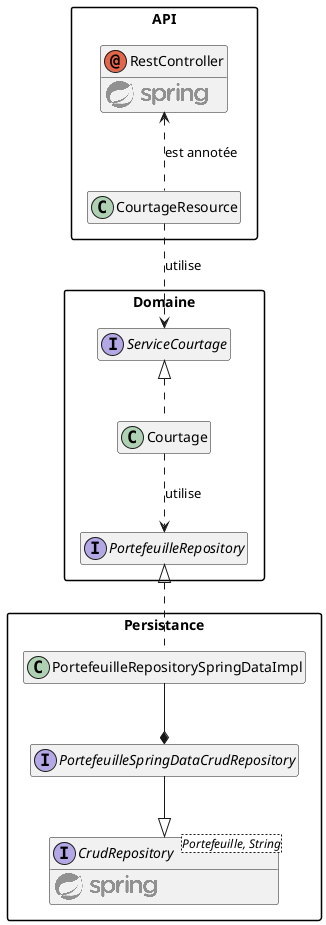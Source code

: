 @startuml
!include <logos/spring>

skinparam packageStyle rectangle
hide empty members


package API {
annotation RestController
RestController : <$spring>
class CourtageResource
}

package Domaine {
interface ServiceCourtage
class Courtage
interface PortefeuilleRepository
}

package Persistance {
class PortefeuilleRepositorySpringDataImpl
interface PortefeuilleSpringDataCrudRepository
interface CrudRepository<Portefeuille, String>
CrudRepository : <$spring>
}

RestController <.. CourtageResource : est annotée
CourtageResource ..> ServiceCourtage : utilise
ServiceCourtage <|.. Courtage
Courtage ..>  PortefeuilleRepository : utilise
PortefeuilleRepository <|.. PortefeuilleRepositorySpringDataImpl
PortefeuilleRepositorySpringDataImpl --* PortefeuilleSpringDataCrudRepository
PortefeuilleSpringDataCrudRepository --|> CrudRepository
@enduml